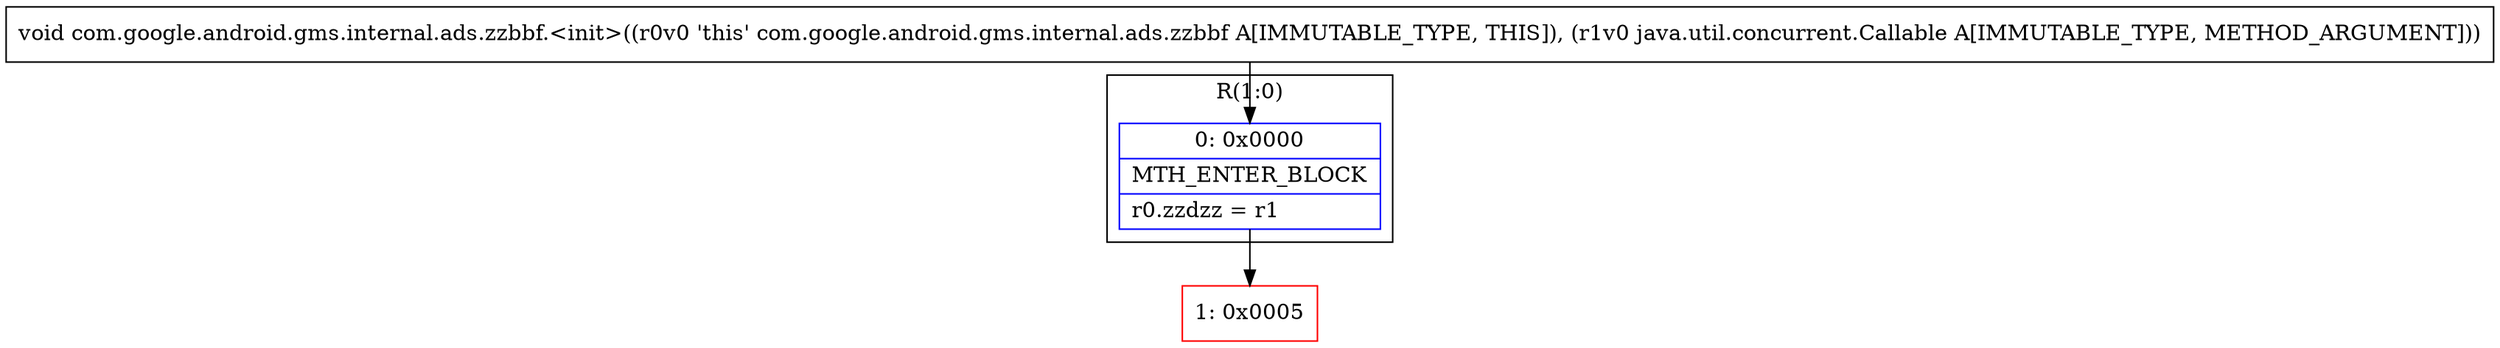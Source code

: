 digraph "CFG forcom.google.android.gms.internal.ads.zzbbf.\<init\>(Ljava\/util\/concurrent\/Callable;)V" {
subgraph cluster_Region_1525035243 {
label = "R(1:0)";
node [shape=record,color=blue];
Node_0 [shape=record,label="{0\:\ 0x0000|MTH_ENTER_BLOCK\l|r0.zzdzz = r1\l}"];
}
Node_1 [shape=record,color=red,label="{1\:\ 0x0005}"];
MethodNode[shape=record,label="{void com.google.android.gms.internal.ads.zzbbf.\<init\>((r0v0 'this' com.google.android.gms.internal.ads.zzbbf A[IMMUTABLE_TYPE, THIS]), (r1v0 java.util.concurrent.Callable A[IMMUTABLE_TYPE, METHOD_ARGUMENT])) }"];
MethodNode -> Node_0;
Node_0 -> Node_1;
}

